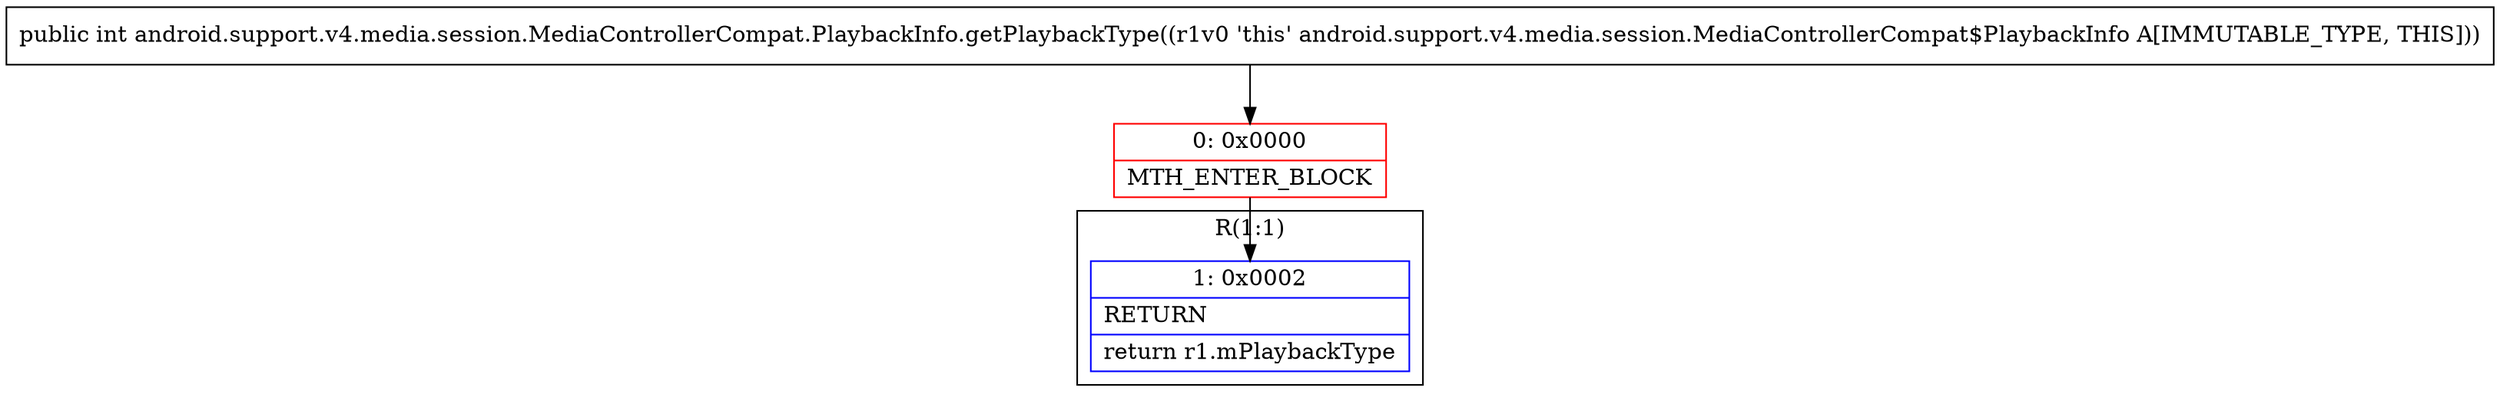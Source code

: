 digraph "CFG forandroid.support.v4.media.session.MediaControllerCompat.PlaybackInfo.getPlaybackType()I" {
subgraph cluster_Region_743796266 {
label = "R(1:1)";
node [shape=record,color=blue];
Node_1 [shape=record,label="{1\:\ 0x0002|RETURN\l|return r1.mPlaybackType\l}"];
}
Node_0 [shape=record,color=red,label="{0\:\ 0x0000|MTH_ENTER_BLOCK\l}"];
MethodNode[shape=record,label="{public int android.support.v4.media.session.MediaControllerCompat.PlaybackInfo.getPlaybackType((r1v0 'this' android.support.v4.media.session.MediaControllerCompat$PlaybackInfo A[IMMUTABLE_TYPE, THIS])) }"];
MethodNode -> Node_0;
Node_0 -> Node_1;
}

